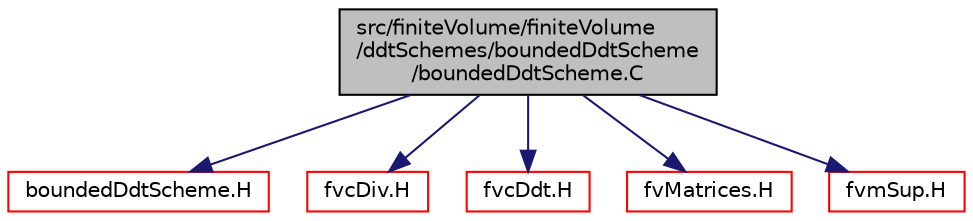 digraph "src/finiteVolume/finiteVolume/ddtSchemes/boundedDdtScheme/boundedDdtScheme.C"
{
  bgcolor="transparent";
  edge [fontname="Helvetica",fontsize="10",labelfontname="Helvetica",labelfontsize="10"];
  node [fontname="Helvetica",fontsize="10",shape=record];
  Node0 [label="src/finiteVolume/finiteVolume\l/ddtSchemes/boundedDdtScheme\l/boundedDdtScheme.C",height=0.2,width=0.4,color="black", fillcolor="grey75", style="filled", fontcolor="black"];
  Node0 -> Node1 [color="midnightblue",fontsize="10",style="solid",fontname="Helvetica"];
  Node1 [label="boundedDdtScheme.H",height=0.2,width=0.4,color="red",URL="$a02996.html"];
  Node0 -> Node142 [color="midnightblue",fontsize="10",style="solid",fontname="Helvetica"];
  Node142 [label="fvcDiv.H",height=0.2,width=0.4,color="red",URL="$a03134.html",tooltip="Calculate the divergence of the given field. "];
  Node0 -> Node143 [color="midnightblue",fontsize="10",style="solid",fontname="Helvetica"];
  Node143 [label="fvcDdt.H",height=0.2,width=0.4,color="red",URL="$a03128.html",tooltip="Calculate the first temporal derivative. "];
  Node0 -> Node158 [color="midnightblue",fontsize="10",style="solid",fontname="Helvetica"];
  Node158 [label="fvMatrices.H",height=0.2,width=0.4,color="red",URL="$a03458.html",tooltip="A special matrix type and solver, designed for finite volume solutions of scalar equations. "];
  Node0 -> Node340 [color="midnightblue",fontsize="10",style="solid",fontname="Helvetica"];
  Node340 [label="fvmSup.H",height=0.2,width=0.4,color="red",URL="$a03254.html",tooltip="Calculate the matrix for implicit and explicit sources. "];
}
